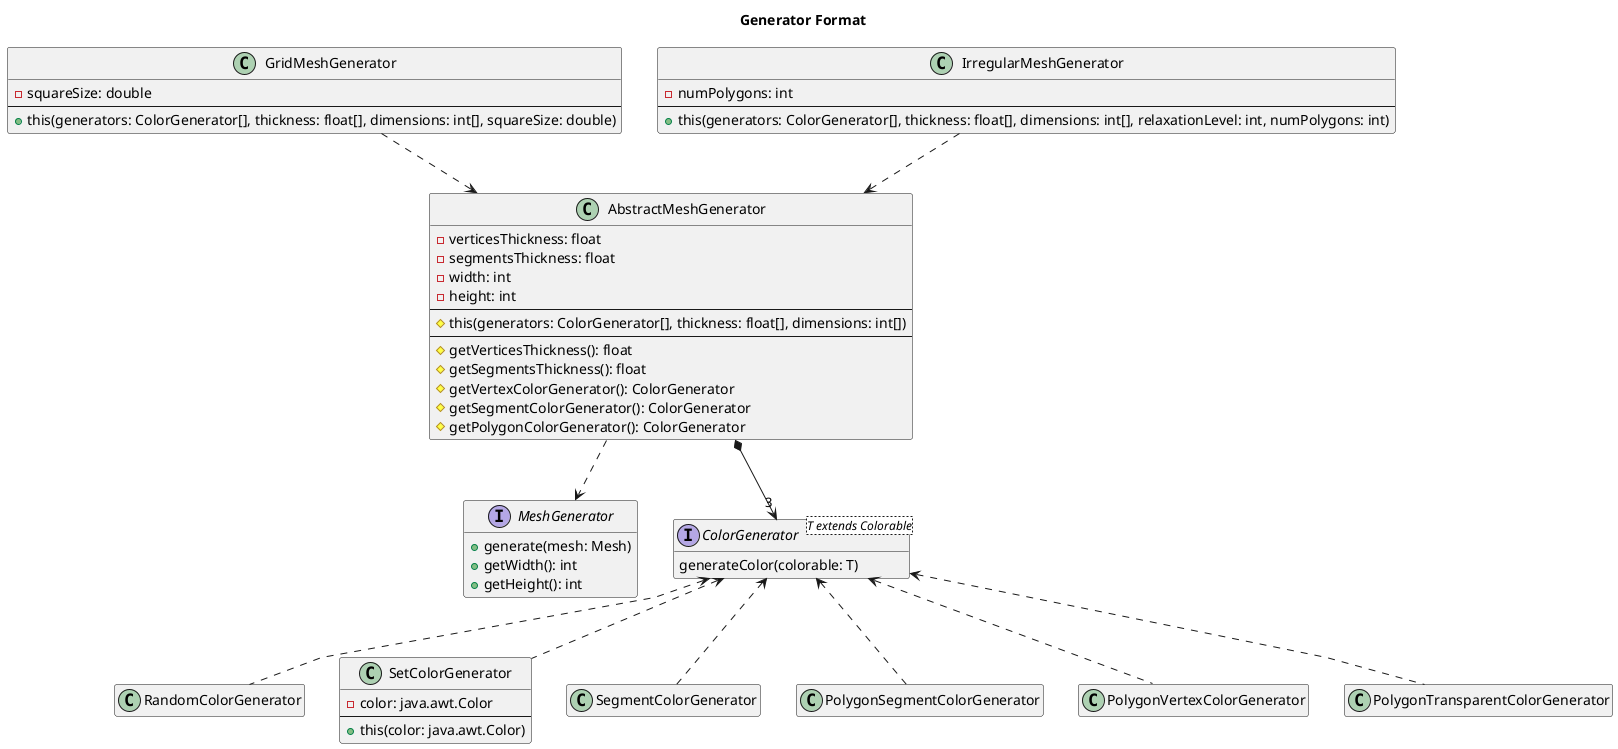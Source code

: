@startuml

hide empty members
skinparam linetype polyline

title "Generator Format"

interface MeshGenerator {
    + generate(mesh: Mesh)
    + getWidth(): int
    + getHeight(): int
}

class AbstractMeshGenerator {
    - verticesThickness: float
    - segmentsThickness: float
    - width: int
    - height: int
    ---
    # this(generators: ColorGenerator[], thickness: float[], dimensions: int[])
    ---
    # getVerticesThickness(): float
    # getSegmentsThickness(): float
    # getVertexColorGenerator(): ColorGenerator
    # getSegmentColorGenerator(): ColorGenerator
    # getPolygonColorGenerator(): ColorGenerator
}

class GridMeshGenerator {
    - squareSize: double
    ---
    + this(generators: ColorGenerator[], thickness: float[], dimensions: int[], squareSize: double)
}

class IrregularMeshGenerator {
    - numPolygons: int
    ---
    + this(generators: ColorGenerator[], thickness: float[], dimensions: int[], relaxationLevel: int, numPolygons: int)
}

interface ColorGenerator<T extends Colorable> {
    generateColor(colorable: T)
}

class RandomColorGenerator {}
class SetColorGenerator {
    - color: java.awt.Color
    ---
    + this(color: java.awt.Color)
}
class SegmentColorGenerator {}
class PolygonSegmentColorGenerator {}
class PolygonVertexColorGenerator {}
class PolygonTransparentColorGenerator {}

AbstractMeshGenerator -[dashed]-> MeshGenerator
GridMeshGenerator -[dashed]-> AbstractMeshGenerator
IrregularMeshGenerator -[dashed]-> AbstractMeshGenerator

AbstractMeshGenerator *--> "3" ColorGenerator

ColorGenerator <-[dashed]- RandomColorGenerator
ColorGenerator <-[dashed]- SetColorGenerator
ColorGenerator <-[dashed]- SegmentColorGenerator
ColorGenerator <-[dashed]- PolygonVertexColorGenerator
ColorGenerator <-[dashed]- PolygonSegmentColorGenerator
ColorGenerator <-[dashed]- PolygonTransparentColorGenerator

newpage
title "Generator Options Format"

class Option {}

class ColorOption {}
class MeshDimensionOption {}
class MeshTypeOption {}
class NumberPolygonsOption {}
class RelaxationLevelOption {}
class SquareSizeOption {}
class ThicknessOption {}

class GeneratorInputHandler {
    {static} getGeneratorOption(opt: String): Option
    {static} getInputHandler(args: String): InputHandler
    {static} getThickness(handler: InputHandler): float[]
    {static} getMeshGenerator(handler: InputHandler): MeshGenerator
    {static} getMeshDimensions(handler: InputHandler): int[]
    {static} getGridMeshSquareSize(handler: InputHandler): double
    {static} getColorGenerator(handler: InputHandler): ColorGenerator[]
    {static} getRelaxationLevel(handler: InputHandler): int
    {static} getNumPolygons(handler: InputHandler): int
}

Option <-[dashed]- ColorOption
Option <-[dashed]- MeshDimensionOption
Option <-[dashed]- MeshTypeOption
Option <-[dashed]- NumberPolygonsOption
Option <-[dashed]- RelaxationLevelOption
Option <-[dashed]- SquareSizeOption
Option <-[dashed]- ThicknessOption

ColorOption             "1" <--*        GeneratorInputHandler
MeshDimensionOption     "1" <--*        GeneratorInputHandler
MeshTypeOption          "1" <--*        GeneratorInputHandler
NumberPolygonsOption    "1" <--*        GeneratorInputHandler
RelaxationLevelOption   "1" <--*        GeneratorInputHandler
SquareSizeOption        "1" <--*        GeneratorInputHandler
ThicknessOption         "1" <--*        GeneratorInputHandler

newpage
title "Geometry Class Format"

class JTSMesh {
    + putPolygons(polygons: List<org.locationtech.jts.geom.Polygon>)
    + getPolygons(): List<org.locationtech.jts.geom.Polygon>
    + getConverted(): Mesh
}

class VoronoiDiagram {
    + this(width: int, height: int)
    ---
    + generateDiagram(coordinates: List<Coordinate>, precision: double): List<org.locationtech.jts.geom.Polygon>
    + reset()
}

class LloydRelaxation {
    - relaxationLevel: int
    ---
    this(voronoi: VoronoiDiagram, relaxationLevel: int)
    ---
    + apply(polygons: List<org.locationtech.jts.geom.Polygon>)): List<org.locationtech.jts.geom.Polygon>
}

class PolygonNeighborFinder {
    + this(polygons: List<Polygon>)
    ---
    + findNeighbors(): Map<Polygon, List<Polygon>>
}

VoronoiDiagram             "1" <--*        LloydRelaxation

@enduml